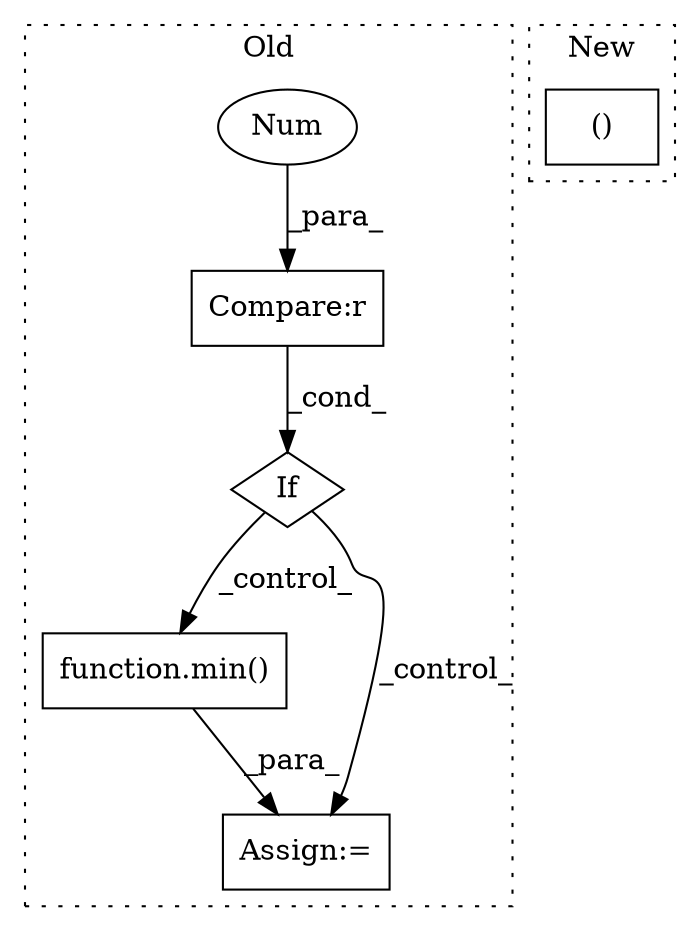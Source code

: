 digraph G {
subgraph cluster0 {
1 [label="function.min()" a="75" s="1234,1273" l="4,1" shape="box"];
3 [label="Assign:=" a="68" s="1231" l="3" shape="box"];
4 [label="If" a="96" s="1177" l="3" shape="diamond"];
5 [label="Compare:r" a="40" s="1180" l="31" shape="box"];
6 [label="Num" a="76" s="1210" l="1" shape="ellipse"];
label = "Old";
style="dotted";
}
subgraph cluster1 {
2 [label="()" a="54" s="1204" l="24" shape="box"];
label = "New";
style="dotted";
}
1 -> 3 [label="_para_"];
4 -> 3 [label="_control_"];
4 -> 1 [label="_control_"];
5 -> 4 [label="_cond_"];
6 -> 5 [label="_para_"];
}